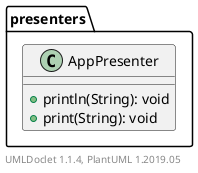 @startuml

    namespace presenters {

        class AppPresenter [[AppPresenter.html]] {
            +println(String): void
            +print(String): void
        }

    }


    center footer UMLDoclet 1.1.4, PlantUML 1.2019.05
@enduml
